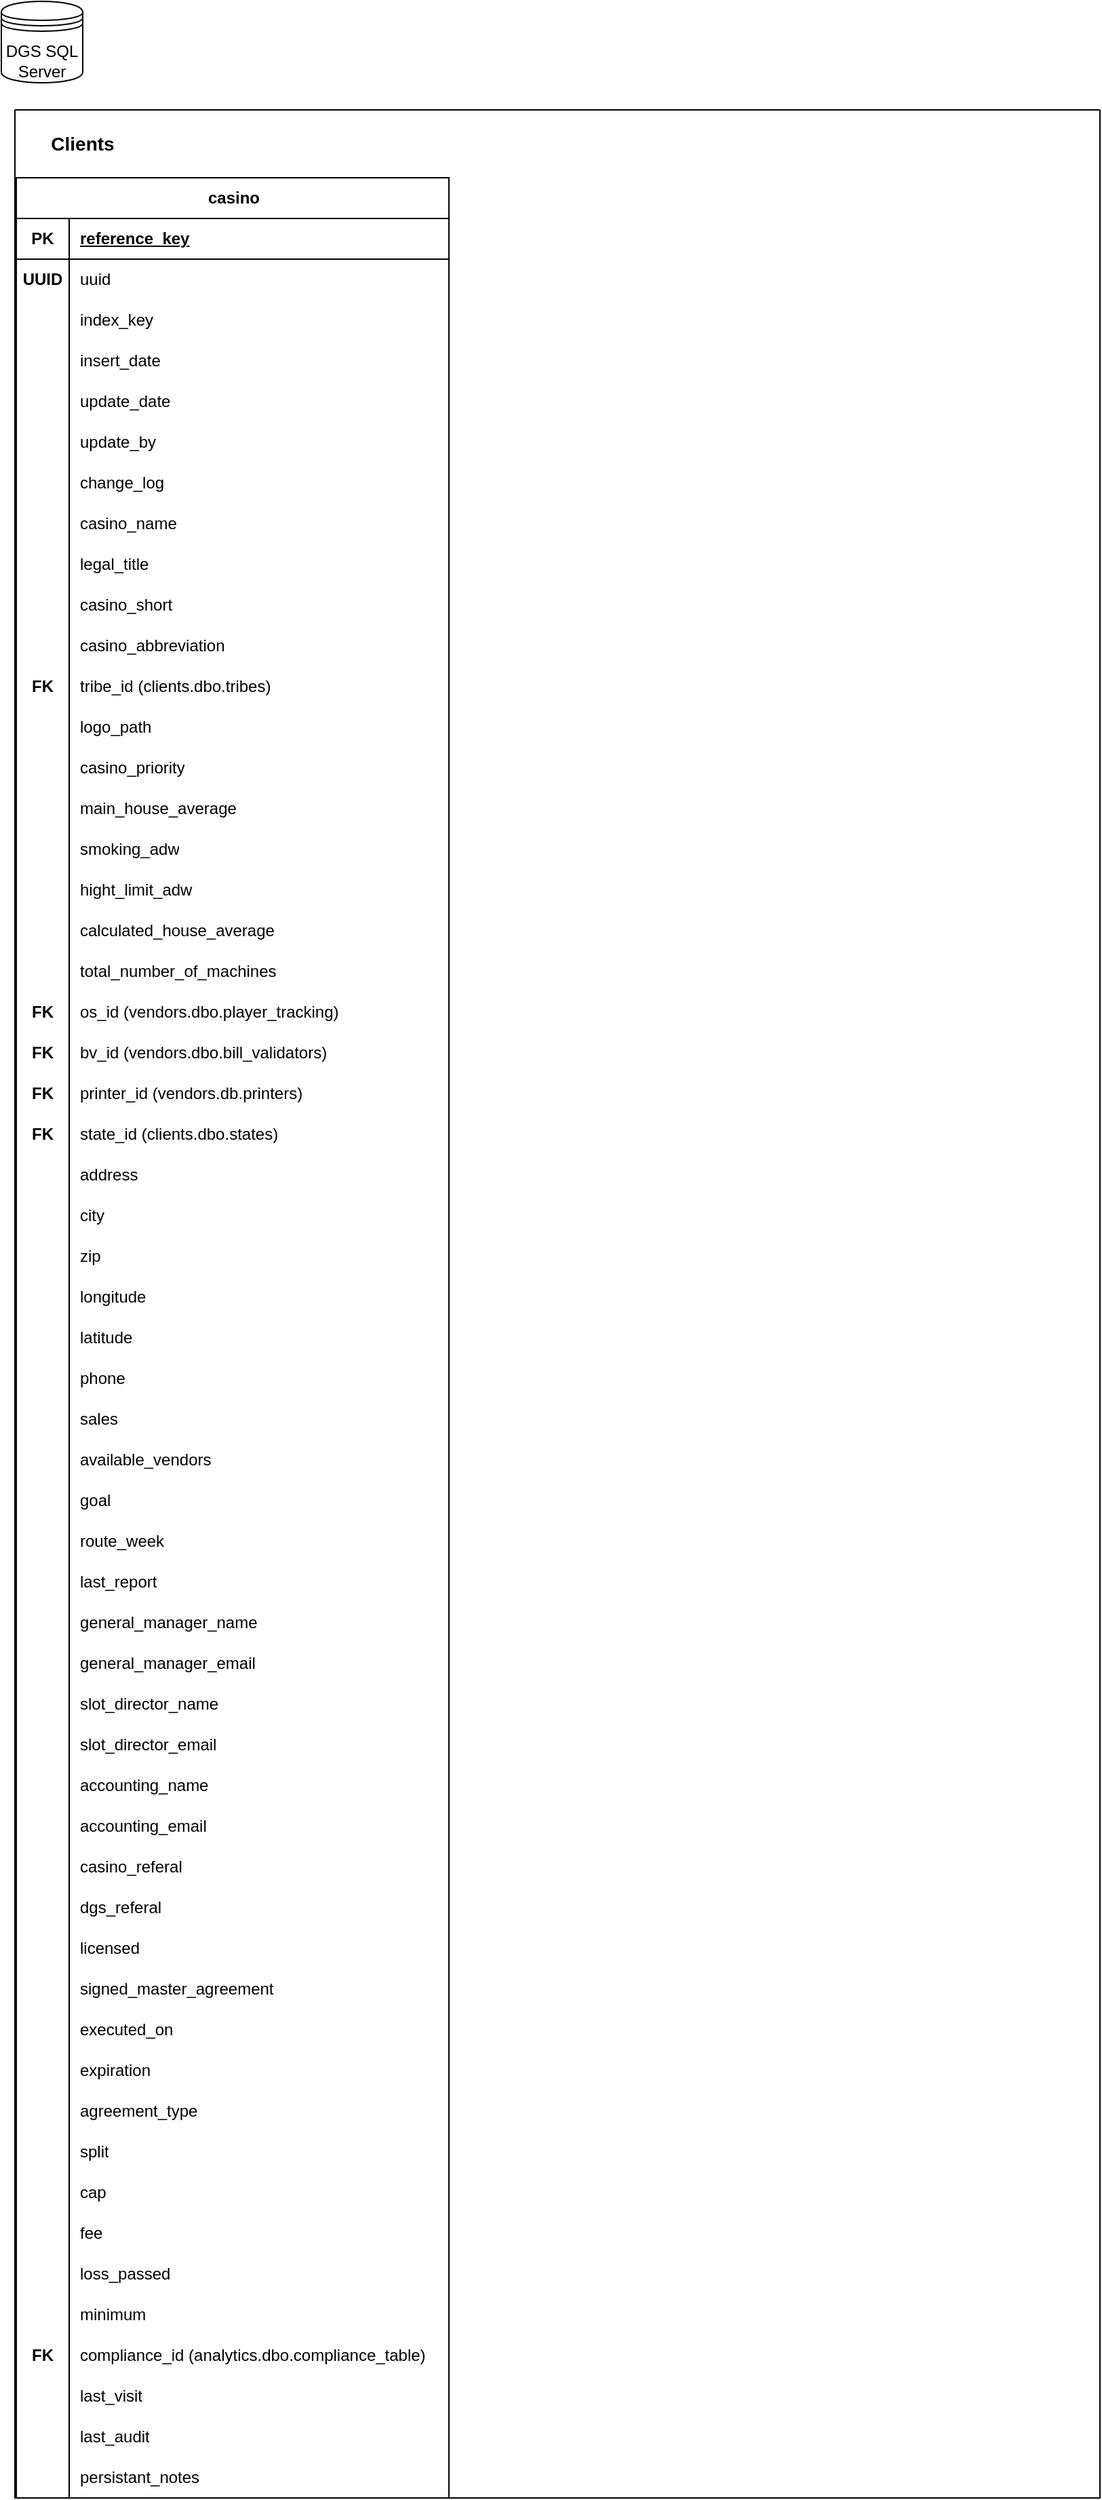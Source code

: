 <mxfile version="27.1.4">
  <diagram name="Page-1" id="KZ9sEDxIs4A-jnYoxkBS">
    <mxGraphModel dx="4074" dy="2123" grid="1" gridSize="10" guides="1" tooltips="1" connect="1" arrows="1" fold="1" page="1" pageScale="1" pageWidth="1100" pageHeight="850" math="0" shadow="0">
      <root>
        <mxCell id="0" />
        <mxCell id="1" parent="0" />
        <mxCell id="j-2Byz5WDKoO2NjZ9H1p-15" value="" style="swimlane;startSize=0;" vertex="1" parent="1">
          <mxGeometry x="20" y="80" width="800" height="1760" as="geometry" />
        </mxCell>
        <mxCell id="j-2Byz5WDKoO2NjZ9H1p-2" value="casino" style="shape=table;startSize=30;container=1;collapsible=1;childLayout=tableLayout;fixedRows=1;rowLines=0;fontStyle=1;align=center;resizeLast=1;html=1;" vertex="1" parent="j-2Byz5WDKoO2NjZ9H1p-15">
          <mxGeometry x="1" y="50" width="319" height="1710" as="geometry" />
        </mxCell>
        <mxCell id="j-2Byz5WDKoO2NjZ9H1p-3" value="" style="shape=tableRow;horizontal=0;startSize=0;swimlaneHead=0;swimlaneBody=0;fillColor=none;collapsible=0;dropTarget=0;points=[[0,0.5],[1,0.5]];portConstraint=eastwest;top=0;left=0;right=0;bottom=1;" vertex="1" parent="j-2Byz5WDKoO2NjZ9H1p-2">
          <mxGeometry y="30" width="319" height="30" as="geometry" />
        </mxCell>
        <mxCell id="j-2Byz5WDKoO2NjZ9H1p-4" value="PK" style="shape=partialRectangle;connectable=0;fillColor=none;top=0;left=0;bottom=0;right=0;fontStyle=1;overflow=hidden;whiteSpace=wrap;html=1;" vertex="1" parent="j-2Byz5WDKoO2NjZ9H1p-3">
          <mxGeometry width="39" height="30" as="geometry">
            <mxRectangle width="39" height="30" as="alternateBounds" />
          </mxGeometry>
        </mxCell>
        <mxCell id="j-2Byz5WDKoO2NjZ9H1p-5" value="reference_key" style="shape=partialRectangle;connectable=0;fillColor=none;top=0;left=0;bottom=0;right=0;align=left;spacingLeft=6;fontStyle=5;overflow=hidden;whiteSpace=wrap;html=1;" vertex="1" parent="j-2Byz5WDKoO2NjZ9H1p-3">
          <mxGeometry x="39" width="280" height="30" as="geometry">
            <mxRectangle width="280" height="30" as="alternateBounds" />
          </mxGeometry>
        </mxCell>
        <mxCell id="j-2Byz5WDKoO2NjZ9H1p-6" value="" style="shape=tableRow;horizontal=0;startSize=0;swimlaneHead=0;swimlaneBody=0;fillColor=none;collapsible=0;dropTarget=0;points=[[0,0.5],[1,0.5]];portConstraint=eastwest;top=0;left=0;right=0;bottom=0;" vertex="1" parent="j-2Byz5WDKoO2NjZ9H1p-2">
          <mxGeometry y="60" width="319" height="30" as="geometry" />
        </mxCell>
        <mxCell id="j-2Byz5WDKoO2NjZ9H1p-7" value="UUID" style="shape=partialRectangle;connectable=0;fillColor=none;top=0;left=0;bottom=0;right=0;editable=1;overflow=hidden;whiteSpace=wrap;html=1;fontStyle=1;fontSize=12;" vertex="1" parent="j-2Byz5WDKoO2NjZ9H1p-6">
          <mxGeometry width="39" height="30" as="geometry">
            <mxRectangle width="39" height="30" as="alternateBounds" />
          </mxGeometry>
        </mxCell>
        <mxCell id="j-2Byz5WDKoO2NjZ9H1p-8" value="uuid" style="shape=partialRectangle;connectable=0;fillColor=none;top=0;left=0;bottom=0;right=0;align=left;spacingLeft=6;overflow=hidden;whiteSpace=wrap;html=1;" vertex="1" parent="j-2Byz5WDKoO2NjZ9H1p-6">
          <mxGeometry x="39" width="280" height="30" as="geometry">
            <mxRectangle width="280" height="30" as="alternateBounds" />
          </mxGeometry>
        </mxCell>
        <mxCell id="j-2Byz5WDKoO2NjZ9H1p-9" value="" style="shape=tableRow;horizontal=0;startSize=0;swimlaneHead=0;swimlaneBody=0;fillColor=none;collapsible=0;dropTarget=0;points=[[0,0.5],[1,0.5]];portConstraint=eastwest;top=0;left=0;right=0;bottom=0;" vertex="1" parent="j-2Byz5WDKoO2NjZ9H1p-2">
          <mxGeometry y="90" width="319" height="30" as="geometry" />
        </mxCell>
        <mxCell id="j-2Byz5WDKoO2NjZ9H1p-10" value="" style="shape=partialRectangle;connectable=0;fillColor=none;top=0;left=0;bottom=0;right=0;editable=1;overflow=hidden;whiteSpace=wrap;html=1;" vertex="1" parent="j-2Byz5WDKoO2NjZ9H1p-9">
          <mxGeometry width="39" height="30" as="geometry">
            <mxRectangle width="39" height="30" as="alternateBounds" />
          </mxGeometry>
        </mxCell>
        <mxCell id="j-2Byz5WDKoO2NjZ9H1p-11" value="index_key" style="shape=partialRectangle;connectable=0;fillColor=none;top=0;left=0;bottom=0;right=0;align=left;spacingLeft=6;overflow=hidden;whiteSpace=wrap;html=1;" vertex="1" parent="j-2Byz5WDKoO2NjZ9H1p-9">
          <mxGeometry x="39" width="280" height="30" as="geometry">
            <mxRectangle width="280" height="30" as="alternateBounds" />
          </mxGeometry>
        </mxCell>
        <mxCell id="j-2Byz5WDKoO2NjZ9H1p-12" value="" style="shape=tableRow;horizontal=0;startSize=0;swimlaneHead=0;swimlaneBody=0;fillColor=none;collapsible=0;dropTarget=0;points=[[0,0.5],[1,0.5]];portConstraint=eastwest;top=0;left=0;right=0;bottom=0;" vertex="1" parent="j-2Byz5WDKoO2NjZ9H1p-2">
          <mxGeometry y="120" width="319" height="30" as="geometry" />
        </mxCell>
        <mxCell id="j-2Byz5WDKoO2NjZ9H1p-13" value="" style="shape=partialRectangle;connectable=0;fillColor=none;top=0;left=0;bottom=0;right=0;editable=1;overflow=hidden;whiteSpace=wrap;html=1;" vertex="1" parent="j-2Byz5WDKoO2NjZ9H1p-12">
          <mxGeometry width="39" height="30" as="geometry">
            <mxRectangle width="39" height="30" as="alternateBounds" />
          </mxGeometry>
        </mxCell>
        <mxCell id="j-2Byz5WDKoO2NjZ9H1p-14" value="insert_date" style="shape=partialRectangle;connectable=0;fillColor=none;top=0;left=0;bottom=0;right=0;align=left;spacingLeft=6;overflow=hidden;whiteSpace=wrap;html=1;" vertex="1" parent="j-2Byz5WDKoO2NjZ9H1p-12">
          <mxGeometry x="39" width="280" height="30" as="geometry">
            <mxRectangle width="280" height="30" as="alternateBounds" />
          </mxGeometry>
        </mxCell>
        <mxCell id="j-2Byz5WDKoO2NjZ9H1p-18" value="" style="shape=tableRow;horizontal=0;startSize=0;swimlaneHead=0;swimlaneBody=0;fillColor=none;collapsible=0;dropTarget=0;points=[[0,0.5],[1,0.5]];portConstraint=eastwest;top=0;left=0;right=0;bottom=0;" vertex="1" parent="j-2Byz5WDKoO2NjZ9H1p-2">
          <mxGeometry y="150" width="319" height="30" as="geometry" />
        </mxCell>
        <mxCell id="j-2Byz5WDKoO2NjZ9H1p-19" value="" style="shape=partialRectangle;connectable=0;fillColor=none;top=0;left=0;bottom=0;right=0;editable=1;overflow=hidden;whiteSpace=wrap;html=1;" vertex="1" parent="j-2Byz5WDKoO2NjZ9H1p-18">
          <mxGeometry width="39" height="30" as="geometry">
            <mxRectangle width="39" height="30" as="alternateBounds" />
          </mxGeometry>
        </mxCell>
        <mxCell id="j-2Byz5WDKoO2NjZ9H1p-20" value="update_date" style="shape=partialRectangle;connectable=0;fillColor=none;top=0;left=0;bottom=0;right=0;align=left;spacingLeft=6;overflow=hidden;whiteSpace=wrap;html=1;" vertex="1" parent="j-2Byz5WDKoO2NjZ9H1p-18">
          <mxGeometry x="39" width="280" height="30" as="geometry">
            <mxRectangle width="280" height="30" as="alternateBounds" />
          </mxGeometry>
        </mxCell>
        <mxCell id="j-2Byz5WDKoO2NjZ9H1p-21" value="" style="shape=tableRow;horizontal=0;startSize=0;swimlaneHead=0;swimlaneBody=0;fillColor=none;collapsible=0;dropTarget=0;points=[[0,0.5],[1,0.5]];portConstraint=eastwest;top=0;left=0;right=0;bottom=0;" vertex="1" parent="j-2Byz5WDKoO2NjZ9H1p-2">
          <mxGeometry y="180" width="319" height="30" as="geometry" />
        </mxCell>
        <mxCell id="j-2Byz5WDKoO2NjZ9H1p-22" value="" style="shape=partialRectangle;connectable=0;fillColor=none;top=0;left=0;bottom=0;right=0;editable=1;overflow=hidden;whiteSpace=wrap;html=1;" vertex="1" parent="j-2Byz5WDKoO2NjZ9H1p-21">
          <mxGeometry width="39" height="30" as="geometry">
            <mxRectangle width="39" height="30" as="alternateBounds" />
          </mxGeometry>
        </mxCell>
        <mxCell id="j-2Byz5WDKoO2NjZ9H1p-23" value="update_by" style="shape=partialRectangle;connectable=0;fillColor=none;top=0;left=0;bottom=0;right=0;align=left;spacingLeft=6;overflow=hidden;whiteSpace=wrap;html=1;" vertex="1" parent="j-2Byz5WDKoO2NjZ9H1p-21">
          <mxGeometry x="39" width="280" height="30" as="geometry">
            <mxRectangle width="280" height="30" as="alternateBounds" />
          </mxGeometry>
        </mxCell>
        <mxCell id="j-2Byz5WDKoO2NjZ9H1p-24" value="" style="shape=tableRow;horizontal=0;startSize=0;swimlaneHead=0;swimlaneBody=0;fillColor=none;collapsible=0;dropTarget=0;points=[[0,0.5],[1,0.5]];portConstraint=eastwest;top=0;left=0;right=0;bottom=0;" vertex="1" parent="j-2Byz5WDKoO2NjZ9H1p-2">
          <mxGeometry y="210" width="319" height="30" as="geometry" />
        </mxCell>
        <mxCell id="j-2Byz5WDKoO2NjZ9H1p-25" value="" style="shape=partialRectangle;connectable=0;fillColor=none;top=0;left=0;bottom=0;right=0;editable=1;overflow=hidden;whiteSpace=wrap;html=1;" vertex="1" parent="j-2Byz5WDKoO2NjZ9H1p-24">
          <mxGeometry width="39" height="30" as="geometry">
            <mxRectangle width="39" height="30" as="alternateBounds" />
          </mxGeometry>
        </mxCell>
        <mxCell id="j-2Byz5WDKoO2NjZ9H1p-26" value="change_log" style="shape=partialRectangle;connectable=0;fillColor=none;top=0;left=0;bottom=0;right=0;align=left;spacingLeft=6;overflow=hidden;whiteSpace=wrap;html=1;" vertex="1" parent="j-2Byz5WDKoO2NjZ9H1p-24">
          <mxGeometry x="39" width="280" height="30" as="geometry">
            <mxRectangle width="280" height="30" as="alternateBounds" />
          </mxGeometry>
        </mxCell>
        <mxCell id="j-2Byz5WDKoO2NjZ9H1p-27" value="" style="shape=tableRow;horizontal=0;startSize=0;swimlaneHead=0;swimlaneBody=0;fillColor=none;collapsible=0;dropTarget=0;points=[[0,0.5],[1,0.5]];portConstraint=eastwest;top=0;left=0;right=0;bottom=0;" vertex="1" parent="j-2Byz5WDKoO2NjZ9H1p-2">
          <mxGeometry y="240" width="319" height="30" as="geometry" />
        </mxCell>
        <mxCell id="j-2Byz5WDKoO2NjZ9H1p-28" value="" style="shape=partialRectangle;connectable=0;fillColor=none;top=0;left=0;bottom=0;right=0;editable=1;overflow=hidden;whiteSpace=wrap;html=1;" vertex="1" parent="j-2Byz5WDKoO2NjZ9H1p-27">
          <mxGeometry width="39" height="30" as="geometry">
            <mxRectangle width="39" height="30" as="alternateBounds" />
          </mxGeometry>
        </mxCell>
        <mxCell id="j-2Byz5WDKoO2NjZ9H1p-29" value="casino_name" style="shape=partialRectangle;connectable=0;fillColor=none;top=0;left=0;bottom=0;right=0;align=left;spacingLeft=6;overflow=hidden;whiteSpace=wrap;html=1;" vertex="1" parent="j-2Byz5WDKoO2NjZ9H1p-27">
          <mxGeometry x="39" width="280" height="30" as="geometry">
            <mxRectangle width="280" height="30" as="alternateBounds" />
          </mxGeometry>
        </mxCell>
        <mxCell id="j-2Byz5WDKoO2NjZ9H1p-30" value="" style="shape=tableRow;horizontal=0;startSize=0;swimlaneHead=0;swimlaneBody=0;fillColor=none;collapsible=0;dropTarget=0;points=[[0,0.5],[1,0.5]];portConstraint=eastwest;top=0;left=0;right=0;bottom=0;" vertex="1" parent="j-2Byz5WDKoO2NjZ9H1p-2">
          <mxGeometry y="270" width="319" height="30" as="geometry" />
        </mxCell>
        <mxCell id="j-2Byz5WDKoO2NjZ9H1p-31" value="" style="shape=partialRectangle;connectable=0;fillColor=none;top=0;left=0;bottom=0;right=0;editable=1;overflow=hidden;whiteSpace=wrap;html=1;" vertex="1" parent="j-2Byz5WDKoO2NjZ9H1p-30">
          <mxGeometry width="39" height="30" as="geometry">
            <mxRectangle width="39" height="30" as="alternateBounds" />
          </mxGeometry>
        </mxCell>
        <mxCell id="j-2Byz5WDKoO2NjZ9H1p-32" value="legal_title" style="shape=partialRectangle;connectable=0;fillColor=none;top=0;left=0;bottom=0;right=0;align=left;spacingLeft=6;overflow=hidden;whiteSpace=wrap;html=1;" vertex="1" parent="j-2Byz5WDKoO2NjZ9H1p-30">
          <mxGeometry x="39" width="280" height="30" as="geometry">
            <mxRectangle width="280" height="30" as="alternateBounds" />
          </mxGeometry>
        </mxCell>
        <mxCell id="j-2Byz5WDKoO2NjZ9H1p-33" value="" style="shape=tableRow;horizontal=0;startSize=0;swimlaneHead=0;swimlaneBody=0;fillColor=none;collapsible=0;dropTarget=0;points=[[0,0.5],[1,0.5]];portConstraint=eastwest;top=0;left=0;right=0;bottom=0;" vertex="1" parent="j-2Byz5WDKoO2NjZ9H1p-2">
          <mxGeometry y="300" width="319" height="30" as="geometry" />
        </mxCell>
        <mxCell id="j-2Byz5WDKoO2NjZ9H1p-34" value="" style="shape=partialRectangle;connectable=0;fillColor=none;top=0;left=0;bottom=0;right=0;editable=1;overflow=hidden;whiteSpace=wrap;html=1;" vertex="1" parent="j-2Byz5WDKoO2NjZ9H1p-33">
          <mxGeometry width="39" height="30" as="geometry">
            <mxRectangle width="39" height="30" as="alternateBounds" />
          </mxGeometry>
        </mxCell>
        <mxCell id="j-2Byz5WDKoO2NjZ9H1p-35" value="casino_short" style="shape=partialRectangle;connectable=0;fillColor=none;top=0;left=0;bottom=0;right=0;align=left;spacingLeft=6;overflow=hidden;whiteSpace=wrap;html=1;" vertex="1" parent="j-2Byz5WDKoO2NjZ9H1p-33">
          <mxGeometry x="39" width="280" height="30" as="geometry">
            <mxRectangle width="280" height="30" as="alternateBounds" />
          </mxGeometry>
        </mxCell>
        <mxCell id="j-2Byz5WDKoO2NjZ9H1p-36" value="" style="shape=tableRow;horizontal=0;startSize=0;swimlaneHead=0;swimlaneBody=0;fillColor=none;collapsible=0;dropTarget=0;points=[[0,0.5],[1,0.5]];portConstraint=eastwest;top=0;left=0;right=0;bottom=0;" vertex="1" parent="j-2Byz5WDKoO2NjZ9H1p-2">
          <mxGeometry y="330" width="319" height="30" as="geometry" />
        </mxCell>
        <mxCell id="j-2Byz5WDKoO2NjZ9H1p-37" value="" style="shape=partialRectangle;connectable=0;fillColor=none;top=0;left=0;bottom=0;right=0;editable=1;overflow=hidden;whiteSpace=wrap;html=1;" vertex="1" parent="j-2Byz5WDKoO2NjZ9H1p-36">
          <mxGeometry width="39" height="30" as="geometry">
            <mxRectangle width="39" height="30" as="alternateBounds" />
          </mxGeometry>
        </mxCell>
        <mxCell id="j-2Byz5WDKoO2NjZ9H1p-38" value="casino_abbreviation" style="shape=partialRectangle;connectable=0;fillColor=none;top=0;left=0;bottom=0;right=0;align=left;spacingLeft=6;overflow=hidden;whiteSpace=wrap;html=1;" vertex="1" parent="j-2Byz5WDKoO2NjZ9H1p-36">
          <mxGeometry x="39" width="280" height="30" as="geometry">
            <mxRectangle width="280" height="30" as="alternateBounds" />
          </mxGeometry>
        </mxCell>
        <mxCell id="j-2Byz5WDKoO2NjZ9H1p-39" value="" style="shape=tableRow;horizontal=0;startSize=0;swimlaneHead=0;swimlaneBody=0;fillColor=none;collapsible=0;dropTarget=0;points=[[0,0.5],[1,0.5]];portConstraint=eastwest;top=0;left=0;right=0;bottom=0;" vertex="1" parent="j-2Byz5WDKoO2NjZ9H1p-2">
          <mxGeometry y="360" width="319" height="30" as="geometry" />
        </mxCell>
        <mxCell id="j-2Byz5WDKoO2NjZ9H1p-40" value="FK" style="shape=partialRectangle;connectable=0;fillColor=none;top=0;left=0;bottom=0;right=0;editable=1;overflow=hidden;whiteSpace=wrap;html=1;fontStyle=1" vertex="1" parent="j-2Byz5WDKoO2NjZ9H1p-39">
          <mxGeometry width="39" height="30" as="geometry">
            <mxRectangle width="39" height="30" as="alternateBounds" />
          </mxGeometry>
        </mxCell>
        <mxCell id="j-2Byz5WDKoO2NjZ9H1p-41" value="tribe_id (clients.dbo.tribes)" style="shape=partialRectangle;connectable=0;fillColor=none;top=0;left=0;bottom=0;right=0;align=left;spacingLeft=6;overflow=hidden;whiteSpace=wrap;html=1;" vertex="1" parent="j-2Byz5WDKoO2NjZ9H1p-39">
          <mxGeometry x="39" width="280" height="30" as="geometry">
            <mxRectangle width="280" height="30" as="alternateBounds" />
          </mxGeometry>
        </mxCell>
        <mxCell id="j-2Byz5WDKoO2NjZ9H1p-42" value="" style="shape=tableRow;horizontal=0;startSize=0;swimlaneHead=0;swimlaneBody=0;fillColor=none;collapsible=0;dropTarget=0;points=[[0,0.5],[1,0.5]];portConstraint=eastwest;top=0;left=0;right=0;bottom=0;" vertex="1" parent="j-2Byz5WDKoO2NjZ9H1p-2">
          <mxGeometry y="390" width="319" height="30" as="geometry" />
        </mxCell>
        <mxCell id="j-2Byz5WDKoO2NjZ9H1p-43" value="" style="shape=partialRectangle;connectable=0;fillColor=none;top=0;left=0;bottom=0;right=0;editable=1;overflow=hidden;whiteSpace=wrap;html=1;" vertex="1" parent="j-2Byz5WDKoO2NjZ9H1p-42">
          <mxGeometry width="39" height="30" as="geometry">
            <mxRectangle width="39" height="30" as="alternateBounds" />
          </mxGeometry>
        </mxCell>
        <mxCell id="j-2Byz5WDKoO2NjZ9H1p-44" value="logo_path" style="shape=partialRectangle;connectable=0;fillColor=none;top=0;left=0;bottom=0;right=0;align=left;spacingLeft=6;overflow=hidden;whiteSpace=wrap;html=1;" vertex="1" parent="j-2Byz5WDKoO2NjZ9H1p-42">
          <mxGeometry x="39" width="280" height="30" as="geometry">
            <mxRectangle width="280" height="30" as="alternateBounds" />
          </mxGeometry>
        </mxCell>
        <mxCell id="j-2Byz5WDKoO2NjZ9H1p-45" value="" style="shape=tableRow;horizontal=0;startSize=0;swimlaneHead=0;swimlaneBody=0;fillColor=none;collapsible=0;dropTarget=0;points=[[0,0.5],[1,0.5]];portConstraint=eastwest;top=0;left=0;right=0;bottom=0;" vertex="1" parent="j-2Byz5WDKoO2NjZ9H1p-2">
          <mxGeometry y="420" width="319" height="30" as="geometry" />
        </mxCell>
        <mxCell id="j-2Byz5WDKoO2NjZ9H1p-46" value="" style="shape=partialRectangle;connectable=0;fillColor=none;top=0;left=0;bottom=0;right=0;editable=1;overflow=hidden;whiteSpace=wrap;html=1;" vertex="1" parent="j-2Byz5WDKoO2NjZ9H1p-45">
          <mxGeometry width="39" height="30" as="geometry">
            <mxRectangle width="39" height="30" as="alternateBounds" />
          </mxGeometry>
        </mxCell>
        <mxCell id="j-2Byz5WDKoO2NjZ9H1p-47" value="casino_priority" style="shape=partialRectangle;connectable=0;fillColor=none;top=0;left=0;bottom=0;right=0;align=left;spacingLeft=6;overflow=hidden;whiteSpace=wrap;html=1;" vertex="1" parent="j-2Byz5WDKoO2NjZ9H1p-45">
          <mxGeometry x="39" width="280" height="30" as="geometry">
            <mxRectangle width="280" height="30" as="alternateBounds" />
          </mxGeometry>
        </mxCell>
        <mxCell id="j-2Byz5WDKoO2NjZ9H1p-48" value="" style="shape=tableRow;horizontal=0;startSize=0;swimlaneHead=0;swimlaneBody=0;fillColor=none;collapsible=0;dropTarget=0;points=[[0,0.5],[1,0.5]];portConstraint=eastwest;top=0;left=0;right=0;bottom=0;" vertex="1" parent="j-2Byz5WDKoO2NjZ9H1p-2">
          <mxGeometry y="450" width="319" height="30" as="geometry" />
        </mxCell>
        <mxCell id="j-2Byz5WDKoO2NjZ9H1p-49" value="" style="shape=partialRectangle;connectable=0;fillColor=none;top=0;left=0;bottom=0;right=0;editable=1;overflow=hidden;whiteSpace=wrap;html=1;" vertex="1" parent="j-2Byz5WDKoO2NjZ9H1p-48">
          <mxGeometry width="39" height="30" as="geometry">
            <mxRectangle width="39" height="30" as="alternateBounds" />
          </mxGeometry>
        </mxCell>
        <mxCell id="j-2Byz5WDKoO2NjZ9H1p-50" value="main_house_average" style="shape=partialRectangle;connectable=0;fillColor=none;top=0;left=0;bottom=0;right=0;align=left;spacingLeft=6;overflow=hidden;whiteSpace=wrap;html=1;" vertex="1" parent="j-2Byz5WDKoO2NjZ9H1p-48">
          <mxGeometry x="39" width="280" height="30" as="geometry">
            <mxRectangle width="280" height="30" as="alternateBounds" />
          </mxGeometry>
        </mxCell>
        <mxCell id="j-2Byz5WDKoO2NjZ9H1p-51" value="" style="shape=tableRow;horizontal=0;startSize=0;swimlaneHead=0;swimlaneBody=0;fillColor=none;collapsible=0;dropTarget=0;points=[[0,0.5],[1,0.5]];portConstraint=eastwest;top=0;left=0;right=0;bottom=0;" vertex="1" parent="j-2Byz5WDKoO2NjZ9H1p-2">
          <mxGeometry y="480" width="319" height="30" as="geometry" />
        </mxCell>
        <mxCell id="j-2Byz5WDKoO2NjZ9H1p-52" value="" style="shape=partialRectangle;connectable=0;fillColor=none;top=0;left=0;bottom=0;right=0;editable=1;overflow=hidden;whiteSpace=wrap;html=1;" vertex="1" parent="j-2Byz5WDKoO2NjZ9H1p-51">
          <mxGeometry width="39" height="30" as="geometry">
            <mxRectangle width="39" height="30" as="alternateBounds" />
          </mxGeometry>
        </mxCell>
        <mxCell id="j-2Byz5WDKoO2NjZ9H1p-53" value="smoking_adw" style="shape=partialRectangle;connectable=0;fillColor=none;top=0;left=0;bottom=0;right=0;align=left;spacingLeft=6;overflow=hidden;whiteSpace=wrap;html=1;" vertex="1" parent="j-2Byz5WDKoO2NjZ9H1p-51">
          <mxGeometry x="39" width="280" height="30" as="geometry">
            <mxRectangle width="280" height="30" as="alternateBounds" />
          </mxGeometry>
        </mxCell>
        <mxCell id="j-2Byz5WDKoO2NjZ9H1p-54" value="" style="shape=tableRow;horizontal=0;startSize=0;swimlaneHead=0;swimlaneBody=0;fillColor=none;collapsible=0;dropTarget=0;points=[[0,0.5],[1,0.5]];portConstraint=eastwest;top=0;left=0;right=0;bottom=0;" vertex="1" parent="j-2Byz5WDKoO2NjZ9H1p-2">
          <mxGeometry y="510" width="319" height="30" as="geometry" />
        </mxCell>
        <mxCell id="j-2Byz5WDKoO2NjZ9H1p-55" value="" style="shape=partialRectangle;connectable=0;fillColor=none;top=0;left=0;bottom=0;right=0;editable=1;overflow=hidden;whiteSpace=wrap;html=1;" vertex="1" parent="j-2Byz5WDKoO2NjZ9H1p-54">
          <mxGeometry width="39" height="30" as="geometry">
            <mxRectangle width="39" height="30" as="alternateBounds" />
          </mxGeometry>
        </mxCell>
        <mxCell id="j-2Byz5WDKoO2NjZ9H1p-56" value="hight_limit_adw" style="shape=partialRectangle;connectable=0;fillColor=none;top=0;left=0;bottom=0;right=0;align=left;spacingLeft=6;overflow=hidden;whiteSpace=wrap;html=1;" vertex="1" parent="j-2Byz5WDKoO2NjZ9H1p-54">
          <mxGeometry x="39" width="280" height="30" as="geometry">
            <mxRectangle width="280" height="30" as="alternateBounds" />
          </mxGeometry>
        </mxCell>
        <mxCell id="j-2Byz5WDKoO2NjZ9H1p-57" value="" style="shape=tableRow;horizontal=0;startSize=0;swimlaneHead=0;swimlaneBody=0;fillColor=none;collapsible=0;dropTarget=0;points=[[0,0.5],[1,0.5]];portConstraint=eastwest;top=0;left=0;right=0;bottom=0;" vertex="1" parent="j-2Byz5WDKoO2NjZ9H1p-2">
          <mxGeometry y="540" width="319" height="30" as="geometry" />
        </mxCell>
        <mxCell id="j-2Byz5WDKoO2NjZ9H1p-58" value="" style="shape=partialRectangle;connectable=0;fillColor=none;top=0;left=0;bottom=0;right=0;editable=1;overflow=hidden;whiteSpace=wrap;html=1;" vertex="1" parent="j-2Byz5WDKoO2NjZ9H1p-57">
          <mxGeometry width="39" height="30" as="geometry">
            <mxRectangle width="39" height="30" as="alternateBounds" />
          </mxGeometry>
        </mxCell>
        <mxCell id="j-2Byz5WDKoO2NjZ9H1p-59" value="calculated_house_average" style="shape=partialRectangle;connectable=0;fillColor=none;top=0;left=0;bottom=0;right=0;align=left;spacingLeft=6;overflow=hidden;whiteSpace=wrap;html=1;" vertex="1" parent="j-2Byz5WDKoO2NjZ9H1p-57">
          <mxGeometry x="39" width="280" height="30" as="geometry">
            <mxRectangle width="280" height="30" as="alternateBounds" />
          </mxGeometry>
        </mxCell>
        <mxCell id="j-2Byz5WDKoO2NjZ9H1p-60" value="" style="shape=tableRow;horizontal=0;startSize=0;swimlaneHead=0;swimlaneBody=0;fillColor=none;collapsible=0;dropTarget=0;points=[[0,0.5],[1,0.5]];portConstraint=eastwest;top=0;left=0;right=0;bottom=0;" vertex="1" parent="j-2Byz5WDKoO2NjZ9H1p-2">
          <mxGeometry y="570" width="319" height="30" as="geometry" />
        </mxCell>
        <mxCell id="j-2Byz5WDKoO2NjZ9H1p-61" value="" style="shape=partialRectangle;connectable=0;fillColor=none;top=0;left=0;bottom=0;right=0;editable=1;overflow=hidden;whiteSpace=wrap;html=1;" vertex="1" parent="j-2Byz5WDKoO2NjZ9H1p-60">
          <mxGeometry width="39" height="30" as="geometry">
            <mxRectangle width="39" height="30" as="alternateBounds" />
          </mxGeometry>
        </mxCell>
        <mxCell id="j-2Byz5WDKoO2NjZ9H1p-62" value="total_number_of_machines" style="shape=partialRectangle;connectable=0;fillColor=none;top=0;left=0;bottom=0;right=0;align=left;spacingLeft=6;overflow=hidden;whiteSpace=wrap;html=1;" vertex="1" parent="j-2Byz5WDKoO2NjZ9H1p-60">
          <mxGeometry x="39" width="280" height="30" as="geometry">
            <mxRectangle width="280" height="30" as="alternateBounds" />
          </mxGeometry>
        </mxCell>
        <mxCell id="j-2Byz5WDKoO2NjZ9H1p-63" value="" style="shape=tableRow;horizontal=0;startSize=0;swimlaneHead=0;swimlaneBody=0;fillColor=none;collapsible=0;dropTarget=0;points=[[0,0.5],[1,0.5]];portConstraint=eastwest;top=0;left=0;right=0;bottom=0;" vertex="1" parent="j-2Byz5WDKoO2NjZ9H1p-2">
          <mxGeometry y="600" width="319" height="30" as="geometry" />
        </mxCell>
        <mxCell id="j-2Byz5WDKoO2NjZ9H1p-64" value="&lt;b&gt;FK&lt;/b&gt;" style="shape=partialRectangle;connectable=0;fillColor=none;top=0;left=0;bottom=0;right=0;editable=1;overflow=hidden;whiteSpace=wrap;html=1;" vertex="1" parent="j-2Byz5WDKoO2NjZ9H1p-63">
          <mxGeometry width="39" height="30" as="geometry">
            <mxRectangle width="39" height="30" as="alternateBounds" />
          </mxGeometry>
        </mxCell>
        <mxCell id="j-2Byz5WDKoO2NjZ9H1p-65" value="os_id (vendors.dbo.player_tracking)" style="shape=partialRectangle;connectable=0;fillColor=none;top=0;left=0;bottom=0;right=0;align=left;spacingLeft=6;overflow=hidden;whiteSpace=wrap;html=1;" vertex="1" parent="j-2Byz5WDKoO2NjZ9H1p-63">
          <mxGeometry x="39" width="280" height="30" as="geometry">
            <mxRectangle width="280" height="30" as="alternateBounds" />
          </mxGeometry>
        </mxCell>
        <mxCell id="j-2Byz5WDKoO2NjZ9H1p-66" value="" style="shape=tableRow;horizontal=0;startSize=0;swimlaneHead=0;swimlaneBody=0;fillColor=none;collapsible=0;dropTarget=0;points=[[0,0.5],[1,0.5]];portConstraint=eastwest;top=0;left=0;right=0;bottom=0;" vertex="1" parent="j-2Byz5WDKoO2NjZ9H1p-2">
          <mxGeometry y="630" width="319" height="30" as="geometry" />
        </mxCell>
        <mxCell id="j-2Byz5WDKoO2NjZ9H1p-67" value="FK" style="shape=partialRectangle;connectable=0;fillColor=none;top=0;left=0;bottom=0;right=0;editable=1;overflow=hidden;whiteSpace=wrap;html=1;fontStyle=1" vertex="1" parent="j-2Byz5WDKoO2NjZ9H1p-66">
          <mxGeometry width="39" height="30" as="geometry">
            <mxRectangle width="39" height="30" as="alternateBounds" />
          </mxGeometry>
        </mxCell>
        <mxCell id="j-2Byz5WDKoO2NjZ9H1p-68" value="bv_id (vendors.dbo.bill_validators)" style="shape=partialRectangle;connectable=0;fillColor=none;top=0;left=0;bottom=0;right=0;align=left;spacingLeft=6;overflow=hidden;whiteSpace=wrap;html=1;" vertex="1" parent="j-2Byz5WDKoO2NjZ9H1p-66">
          <mxGeometry x="39" width="280" height="30" as="geometry">
            <mxRectangle width="280" height="30" as="alternateBounds" />
          </mxGeometry>
        </mxCell>
        <mxCell id="j-2Byz5WDKoO2NjZ9H1p-69" value="" style="shape=tableRow;horizontal=0;startSize=0;swimlaneHead=0;swimlaneBody=0;fillColor=none;collapsible=0;dropTarget=0;points=[[0,0.5],[1,0.5]];portConstraint=eastwest;top=0;left=0;right=0;bottom=0;" vertex="1" parent="j-2Byz5WDKoO2NjZ9H1p-2">
          <mxGeometry y="660" width="319" height="30" as="geometry" />
        </mxCell>
        <mxCell id="j-2Byz5WDKoO2NjZ9H1p-70" value="&lt;b&gt;FK&lt;/b&gt;" style="shape=partialRectangle;connectable=0;fillColor=none;top=0;left=0;bottom=0;right=0;editable=1;overflow=hidden;whiteSpace=wrap;html=1;" vertex="1" parent="j-2Byz5WDKoO2NjZ9H1p-69">
          <mxGeometry width="39" height="30" as="geometry">
            <mxRectangle width="39" height="30" as="alternateBounds" />
          </mxGeometry>
        </mxCell>
        <mxCell id="j-2Byz5WDKoO2NjZ9H1p-71" value="printer_id (vendors.db.printers)" style="shape=partialRectangle;connectable=0;fillColor=none;top=0;left=0;bottom=0;right=0;align=left;spacingLeft=6;overflow=hidden;whiteSpace=wrap;html=1;" vertex="1" parent="j-2Byz5WDKoO2NjZ9H1p-69">
          <mxGeometry x="39" width="280" height="30" as="geometry">
            <mxRectangle width="280" height="30" as="alternateBounds" />
          </mxGeometry>
        </mxCell>
        <mxCell id="j-2Byz5WDKoO2NjZ9H1p-72" value="" style="shape=tableRow;horizontal=0;startSize=0;swimlaneHead=0;swimlaneBody=0;fillColor=none;collapsible=0;dropTarget=0;points=[[0,0.5],[1,0.5]];portConstraint=eastwest;top=0;left=0;right=0;bottom=0;" vertex="1" parent="j-2Byz5WDKoO2NjZ9H1p-2">
          <mxGeometry y="690" width="319" height="30" as="geometry" />
        </mxCell>
        <mxCell id="j-2Byz5WDKoO2NjZ9H1p-73" value="FK" style="shape=partialRectangle;connectable=0;fillColor=none;top=0;left=0;bottom=0;right=0;editable=1;overflow=hidden;whiteSpace=wrap;html=1;fontStyle=1" vertex="1" parent="j-2Byz5WDKoO2NjZ9H1p-72">
          <mxGeometry width="39" height="30" as="geometry">
            <mxRectangle width="39" height="30" as="alternateBounds" />
          </mxGeometry>
        </mxCell>
        <mxCell id="j-2Byz5WDKoO2NjZ9H1p-74" value="state_id (clients.dbo.states)" style="shape=partialRectangle;connectable=0;fillColor=none;top=0;left=0;bottom=0;right=0;align=left;spacingLeft=6;overflow=hidden;whiteSpace=wrap;html=1;" vertex="1" parent="j-2Byz5WDKoO2NjZ9H1p-72">
          <mxGeometry x="39" width="280" height="30" as="geometry">
            <mxRectangle width="280" height="30" as="alternateBounds" />
          </mxGeometry>
        </mxCell>
        <mxCell id="j-2Byz5WDKoO2NjZ9H1p-75" value="" style="shape=tableRow;horizontal=0;startSize=0;swimlaneHead=0;swimlaneBody=0;fillColor=none;collapsible=0;dropTarget=0;points=[[0,0.5],[1,0.5]];portConstraint=eastwest;top=0;left=0;right=0;bottom=0;" vertex="1" parent="j-2Byz5WDKoO2NjZ9H1p-2">
          <mxGeometry y="720" width="319" height="30" as="geometry" />
        </mxCell>
        <mxCell id="j-2Byz5WDKoO2NjZ9H1p-76" value="" style="shape=partialRectangle;connectable=0;fillColor=none;top=0;left=0;bottom=0;right=0;editable=1;overflow=hidden;whiteSpace=wrap;html=1;" vertex="1" parent="j-2Byz5WDKoO2NjZ9H1p-75">
          <mxGeometry width="39" height="30" as="geometry">
            <mxRectangle width="39" height="30" as="alternateBounds" />
          </mxGeometry>
        </mxCell>
        <mxCell id="j-2Byz5WDKoO2NjZ9H1p-77" value="address" style="shape=partialRectangle;connectable=0;fillColor=none;top=0;left=0;bottom=0;right=0;align=left;spacingLeft=6;overflow=hidden;whiteSpace=wrap;html=1;" vertex="1" parent="j-2Byz5WDKoO2NjZ9H1p-75">
          <mxGeometry x="39" width="280" height="30" as="geometry">
            <mxRectangle width="280" height="30" as="alternateBounds" />
          </mxGeometry>
        </mxCell>
        <mxCell id="j-2Byz5WDKoO2NjZ9H1p-78" value="" style="shape=tableRow;horizontal=0;startSize=0;swimlaneHead=0;swimlaneBody=0;fillColor=none;collapsible=0;dropTarget=0;points=[[0,0.5],[1,0.5]];portConstraint=eastwest;top=0;left=0;right=0;bottom=0;" vertex="1" parent="j-2Byz5WDKoO2NjZ9H1p-2">
          <mxGeometry y="750" width="319" height="30" as="geometry" />
        </mxCell>
        <mxCell id="j-2Byz5WDKoO2NjZ9H1p-79" value="" style="shape=partialRectangle;connectable=0;fillColor=none;top=0;left=0;bottom=0;right=0;editable=1;overflow=hidden;whiteSpace=wrap;html=1;" vertex="1" parent="j-2Byz5WDKoO2NjZ9H1p-78">
          <mxGeometry width="39" height="30" as="geometry">
            <mxRectangle width="39" height="30" as="alternateBounds" />
          </mxGeometry>
        </mxCell>
        <mxCell id="j-2Byz5WDKoO2NjZ9H1p-80" value="city" style="shape=partialRectangle;connectable=0;fillColor=none;top=0;left=0;bottom=0;right=0;align=left;spacingLeft=6;overflow=hidden;whiteSpace=wrap;html=1;" vertex="1" parent="j-2Byz5WDKoO2NjZ9H1p-78">
          <mxGeometry x="39" width="280" height="30" as="geometry">
            <mxRectangle width="280" height="30" as="alternateBounds" />
          </mxGeometry>
        </mxCell>
        <mxCell id="j-2Byz5WDKoO2NjZ9H1p-81" value="" style="shape=tableRow;horizontal=0;startSize=0;swimlaneHead=0;swimlaneBody=0;fillColor=none;collapsible=0;dropTarget=0;points=[[0,0.5],[1,0.5]];portConstraint=eastwest;top=0;left=0;right=0;bottom=0;" vertex="1" parent="j-2Byz5WDKoO2NjZ9H1p-2">
          <mxGeometry y="780" width="319" height="30" as="geometry" />
        </mxCell>
        <mxCell id="j-2Byz5WDKoO2NjZ9H1p-82" value="" style="shape=partialRectangle;connectable=0;fillColor=none;top=0;left=0;bottom=0;right=0;editable=1;overflow=hidden;whiteSpace=wrap;html=1;" vertex="1" parent="j-2Byz5WDKoO2NjZ9H1p-81">
          <mxGeometry width="39" height="30" as="geometry">
            <mxRectangle width="39" height="30" as="alternateBounds" />
          </mxGeometry>
        </mxCell>
        <mxCell id="j-2Byz5WDKoO2NjZ9H1p-83" value="zip" style="shape=partialRectangle;connectable=0;fillColor=none;top=0;left=0;bottom=0;right=0;align=left;spacingLeft=6;overflow=hidden;whiteSpace=wrap;html=1;" vertex="1" parent="j-2Byz5WDKoO2NjZ9H1p-81">
          <mxGeometry x="39" width="280" height="30" as="geometry">
            <mxRectangle width="280" height="30" as="alternateBounds" />
          </mxGeometry>
        </mxCell>
        <mxCell id="j-2Byz5WDKoO2NjZ9H1p-84" value="" style="shape=tableRow;horizontal=0;startSize=0;swimlaneHead=0;swimlaneBody=0;fillColor=none;collapsible=0;dropTarget=0;points=[[0,0.5],[1,0.5]];portConstraint=eastwest;top=0;left=0;right=0;bottom=0;" vertex="1" parent="j-2Byz5WDKoO2NjZ9H1p-2">
          <mxGeometry y="810" width="319" height="30" as="geometry" />
        </mxCell>
        <mxCell id="j-2Byz5WDKoO2NjZ9H1p-85" value="" style="shape=partialRectangle;connectable=0;fillColor=none;top=0;left=0;bottom=0;right=0;editable=1;overflow=hidden;whiteSpace=wrap;html=1;" vertex="1" parent="j-2Byz5WDKoO2NjZ9H1p-84">
          <mxGeometry width="39" height="30" as="geometry">
            <mxRectangle width="39" height="30" as="alternateBounds" />
          </mxGeometry>
        </mxCell>
        <mxCell id="j-2Byz5WDKoO2NjZ9H1p-86" value="longitude" style="shape=partialRectangle;connectable=0;fillColor=none;top=0;left=0;bottom=0;right=0;align=left;spacingLeft=6;overflow=hidden;whiteSpace=wrap;html=1;" vertex="1" parent="j-2Byz5WDKoO2NjZ9H1p-84">
          <mxGeometry x="39" width="280" height="30" as="geometry">
            <mxRectangle width="280" height="30" as="alternateBounds" />
          </mxGeometry>
        </mxCell>
        <mxCell id="j-2Byz5WDKoO2NjZ9H1p-87" value="" style="shape=tableRow;horizontal=0;startSize=0;swimlaneHead=0;swimlaneBody=0;fillColor=none;collapsible=0;dropTarget=0;points=[[0,0.5],[1,0.5]];portConstraint=eastwest;top=0;left=0;right=0;bottom=0;" vertex="1" parent="j-2Byz5WDKoO2NjZ9H1p-2">
          <mxGeometry y="840" width="319" height="30" as="geometry" />
        </mxCell>
        <mxCell id="j-2Byz5WDKoO2NjZ9H1p-88" value="" style="shape=partialRectangle;connectable=0;fillColor=none;top=0;left=0;bottom=0;right=0;editable=1;overflow=hidden;whiteSpace=wrap;html=1;" vertex="1" parent="j-2Byz5WDKoO2NjZ9H1p-87">
          <mxGeometry width="39" height="30" as="geometry">
            <mxRectangle width="39" height="30" as="alternateBounds" />
          </mxGeometry>
        </mxCell>
        <mxCell id="j-2Byz5WDKoO2NjZ9H1p-89" value="latitude" style="shape=partialRectangle;connectable=0;fillColor=none;top=0;left=0;bottom=0;right=0;align=left;spacingLeft=6;overflow=hidden;whiteSpace=wrap;html=1;" vertex="1" parent="j-2Byz5WDKoO2NjZ9H1p-87">
          <mxGeometry x="39" width="280" height="30" as="geometry">
            <mxRectangle width="280" height="30" as="alternateBounds" />
          </mxGeometry>
        </mxCell>
        <mxCell id="j-2Byz5WDKoO2NjZ9H1p-90" value="" style="shape=tableRow;horizontal=0;startSize=0;swimlaneHead=0;swimlaneBody=0;fillColor=none;collapsible=0;dropTarget=0;points=[[0,0.5],[1,0.5]];portConstraint=eastwest;top=0;left=0;right=0;bottom=0;" vertex="1" parent="j-2Byz5WDKoO2NjZ9H1p-2">
          <mxGeometry y="870" width="319" height="30" as="geometry" />
        </mxCell>
        <mxCell id="j-2Byz5WDKoO2NjZ9H1p-91" value="" style="shape=partialRectangle;connectable=0;fillColor=none;top=0;left=0;bottom=0;right=0;editable=1;overflow=hidden;whiteSpace=wrap;html=1;" vertex="1" parent="j-2Byz5WDKoO2NjZ9H1p-90">
          <mxGeometry width="39" height="30" as="geometry">
            <mxRectangle width="39" height="30" as="alternateBounds" />
          </mxGeometry>
        </mxCell>
        <mxCell id="j-2Byz5WDKoO2NjZ9H1p-92" value="phone" style="shape=partialRectangle;connectable=0;fillColor=none;top=0;left=0;bottom=0;right=0;align=left;spacingLeft=6;overflow=hidden;whiteSpace=wrap;html=1;" vertex="1" parent="j-2Byz5WDKoO2NjZ9H1p-90">
          <mxGeometry x="39" width="280" height="30" as="geometry">
            <mxRectangle width="280" height="30" as="alternateBounds" />
          </mxGeometry>
        </mxCell>
        <mxCell id="j-2Byz5WDKoO2NjZ9H1p-93" value="" style="shape=tableRow;horizontal=0;startSize=0;swimlaneHead=0;swimlaneBody=0;fillColor=none;collapsible=0;dropTarget=0;points=[[0,0.5],[1,0.5]];portConstraint=eastwest;top=0;left=0;right=0;bottom=0;" vertex="1" parent="j-2Byz5WDKoO2NjZ9H1p-2">
          <mxGeometry y="900" width="319" height="30" as="geometry" />
        </mxCell>
        <mxCell id="j-2Byz5WDKoO2NjZ9H1p-94" value="" style="shape=partialRectangle;connectable=0;fillColor=none;top=0;left=0;bottom=0;right=0;editable=1;overflow=hidden;whiteSpace=wrap;html=1;" vertex="1" parent="j-2Byz5WDKoO2NjZ9H1p-93">
          <mxGeometry width="39" height="30" as="geometry">
            <mxRectangle width="39" height="30" as="alternateBounds" />
          </mxGeometry>
        </mxCell>
        <mxCell id="j-2Byz5WDKoO2NjZ9H1p-95" value="sales" style="shape=partialRectangle;connectable=0;fillColor=none;top=0;left=0;bottom=0;right=0;align=left;spacingLeft=6;overflow=hidden;whiteSpace=wrap;html=1;" vertex="1" parent="j-2Byz5WDKoO2NjZ9H1p-93">
          <mxGeometry x="39" width="280" height="30" as="geometry">
            <mxRectangle width="280" height="30" as="alternateBounds" />
          </mxGeometry>
        </mxCell>
        <mxCell id="j-2Byz5WDKoO2NjZ9H1p-96" value="" style="shape=tableRow;horizontal=0;startSize=0;swimlaneHead=0;swimlaneBody=0;fillColor=none;collapsible=0;dropTarget=0;points=[[0,0.5],[1,0.5]];portConstraint=eastwest;top=0;left=0;right=0;bottom=0;" vertex="1" parent="j-2Byz5WDKoO2NjZ9H1p-2">
          <mxGeometry y="930" width="319" height="30" as="geometry" />
        </mxCell>
        <mxCell id="j-2Byz5WDKoO2NjZ9H1p-97" value="" style="shape=partialRectangle;connectable=0;fillColor=none;top=0;left=0;bottom=0;right=0;editable=1;overflow=hidden;whiteSpace=wrap;html=1;" vertex="1" parent="j-2Byz5WDKoO2NjZ9H1p-96">
          <mxGeometry width="39" height="30" as="geometry">
            <mxRectangle width="39" height="30" as="alternateBounds" />
          </mxGeometry>
        </mxCell>
        <mxCell id="j-2Byz5WDKoO2NjZ9H1p-98" value="available_vendors" style="shape=partialRectangle;connectable=0;fillColor=none;top=0;left=0;bottom=0;right=0;align=left;spacingLeft=6;overflow=hidden;whiteSpace=wrap;html=1;" vertex="1" parent="j-2Byz5WDKoO2NjZ9H1p-96">
          <mxGeometry x="39" width="280" height="30" as="geometry">
            <mxRectangle width="280" height="30" as="alternateBounds" />
          </mxGeometry>
        </mxCell>
        <mxCell id="j-2Byz5WDKoO2NjZ9H1p-99" value="" style="shape=tableRow;horizontal=0;startSize=0;swimlaneHead=0;swimlaneBody=0;fillColor=none;collapsible=0;dropTarget=0;points=[[0,0.5],[1,0.5]];portConstraint=eastwest;top=0;left=0;right=0;bottom=0;" vertex="1" parent="j-2Byz5WDKoO2NjZ9H1p-2">
          <mxGeometry y="960" width="319" height="30" as="geometry" />
        </mxCell>
        <mxCell id="j-2Byz5WDKoO2NjZ9H1p-100" value="" style="shape=partialRectangle;connectable=0;fillColor=none;top=0;left=0;bottom=0;right=0;editable=1;overflow=hidden;whiteSpace=wrap;html=1;" vertex="1" parent="j-2Byz5WDKoO2NjZ9H1p-99">
          <mxGeometry width="39" height="30" as="geometry">
            <mxRectangle width="39" height="30" as="alternateBounds" />
          </mxGeometry>
        </mxCell>
        <mxCell id="j-2Byz5WDKoO2NjZ9H1p-101" value="goal" style="shape=partialRectangle;connectable=0;fillColor=none;top=0;left=0;bottom=0;right=0;align=left;spacingLeft=6;overflow=hidden;whiteSpace=wrap;html=1;" vertex="1" parent="j-2Byz5WDKoO2NjZ9H1p-99">
          <mxGeometry x="39" width="280" height="30" as="geometry">
            <mxRectangle width="280" height="30" as="alternateBounds" />
          </mxGeometry>
        </mxCell>
        <mxCell id="j-2Byz5WDKoO2NjZ9H1p-102" value="" style="shape=tableRow;horizontal=0;startSize=0;swimlaneHead=0;swimlaneBody=0;fillColor=none;collapsible=0;dropTarget=0;points=[[0,0.5],[1,0.5]];portConstraint=eastwest;top=0;left=0;right=0;bottom=0;" vertex="1" parent="j-2Byz5WDKoO2NjZ9H1p-2">
          <mxGeometry y="990" width="319" height="30" as="geometry" />
        </mxCell>
        <mxCell id="j-2Byz5WDKoO2NjZ9H1p-103" value="" style="shape=partialRectangle;connectable=0;fillColor=none;top=0;left=0;bottom=0;right=0;editable=1;overflow=hidden;whiteSpace=wrap;html=1;" vertex="1" parent="j-2Byz5WDKoO2NjZ9H1p-102">
          <mxGeometry width="39" height="30" as="geometry">
            <mxRectangle width="39" height="30" as="alternateBounds" />
          </mxGeometry>
        </mxCell>
        <mxCell id="j-2Byz5WDKoO2NjZ9H1p-104" value="route_week" style="shape=partialRectangle;connectable=0;fillColor=none;top=0;left=0;bottom=0;right=0;align=left;spacingLeft=6;overflow=hidden;whiteSpace=wrap;html=1;" vertex="1" parent="j-2Byz5WDKoO2NjZ9H1p-102">
          <mxGeometry x="39" width="280" height="30" as="geometry">
            <mxRectangle width="280" height="30" as="alternateBounds" />
          </mxGeometry>
        </mxCell>
        <mxCell id="j-2Byz5WDKoO2NjZ9H1p-105" value="" style="shape=tableRow;horizontal=0;startSize=0;swimlaneHead=0;swimlaneBody=0;fillColor=none;collapsible=0;dropTarget=0;points=[[0,0.5],[1,0.5]];portConstraint=eastwest;top=0;left=0;right=0;bottom=0;" vertex="1" parent="j-2Byz5WDKoO2NjZ9H1p-2">
          <mxGeometry y="1020" width="319" height="30" as="geometry" />
        </mxCell>
        <mxCell id="j-2Byz5WDKoO2NjZ9H1p-106" value="" style="shape=partialRectangle;connectable=0;fillColor=none;top=0;left=0;bottom=0;right=0;editable=1;overflow=hidden;whiteSpace=wrap;html=1;" vertex="1" parent="j-2Byz5WDKoO2NjZ9H1p-105">
          <mxGeometry width="39" height="30" as="geometry">
            <mxRectangle width="39" height="30" as="alternateBounds" />
          </mxGeometry>
        </mxCell>
        <mxCell id="j-2Byz5WDKoO2NjZ9H1p-107" value="last_report" style="shape=partialRectangle;connectable=0;fillColor=none;top=0;left=0;bottom=0;right=0;align=left;spacingLeft=6;overflow=hidden;whiteSpace=wrap;html=1;" vertex="1" parent="j-2Byz5WDKoO2NjZ9H1p-105">
          <mxGeometry x="39" width="280" height="30" as="geometry">
            <mxRectangle width="280" height="30" as="alternateBounds" />
          </mxGeometry>
        </mxCell>
        <mxCell id="j-2Byz5WDKoO2NjZ9H1p-108" value="" style="shape=tableRow;horizontal=0;startSize=0;swimlaneHead=0;swimlaneBody=0;fillColor=none;collapsible=0;dropTarget=0;points=[[0,0.5],[1,0.5]];portConstraint=eastwest;top=0;left=0;right=0;bottom=0;" vertex="1" parent="j-2Byz5WDKoO2NjZ9H1p-2">
          <mxGeometry y="1050" width="319" height="30" as="geometry" />
        </mxCell>
        <mxCell id="j-2Byz5WDKoO2NjZ9H1p-109" value="" style="shape=partialRectangle;connectable=0;fillColor=none;top=0;left=0;bottom=0;right=0;editable=1;overflow=hidden;whiteSpace=wrap;html=1;" vertex="1" parent="j-2Byz5WDKoO2NjZ9H1p-108">
          <mxGeometry width="39" height="30" as="geometry">
            <mxRectangle width="39" height="30" as="alternateBounds" />
          </mxGeometry>
        </mxCell>
        <mxCell id="j-2Byz5WDKoO2NjZ9H1p-110" value="general_manager_name" style="shape=partialRectangle;connectable=0;fillColor=none;top=0;left=0;bottom=0;right=0;align=left;spacingLeft=6;overflow=hidden;whiteSpace=wrap;html=1;" vertex="1" parent="j-2Byz5WDKoO2NjZ9H1p-108">
          <mxGeometry x="39" width="280" height="30" as="geometry">
            <mxRectangle width="280" height="30" as="alternateBounds" />
          </mxGeometry>
        </mxCell>
        <mxCell id="j-2Byz5WDKoO2NjZ9H1p-111" value="" style="shape=tableRow;horizontal=0;startSize=0;swimlaneHead=0;swimlaneBody=0;fillColor=none;collapsible=0;dropTarget=0;points=[[0,0.5],[1,0.5]];portConstraint=eastwest;top=0;left=0;right=0;bottom=0;" vertex="1" parent="j-2Byz5WDKoO2NjZ9H1p-2">
          <mxGeometry y="1080" width="319" height="30" as="geometry" />
        </mxCell>
        <mxCell id="j-2Byz5WDKoO2NjZ9H1p-112" value="" style="shape=partialRectangle;connectable=0;fillColor=none;top=0;left=0;bottom=0;right=0;editable=1;overflow=hidden;whiteSpace=wrap;html=1;" vertex="1" parent="j-2Byz5WDKoO2NjZ9H1p-111">
          <mxGeometry width="39" height="30" as="geometry">
            <mxRectangle width="39" height="30" as="alternateBounds" />
          </mxGeometry>
        </mxCell>
        <mxCell id="j-2Byz5WDKoO2NjZ9H1p-113" value="general_manager_email" style="shape=partialRectangle;connectable=0;fillColor=none;top=0;left=0;bottom=0;right=0;align=left;spacingLeft=6;overflow=hidden;whiteSpace=wrap;html=1;" vertex="1" parent="j-2Byz5WDKoO2NjZ9H1p-111">
          <mxGeometry x="39" width="280" height="30" as="geometry">
            <mxRectangle width="280" height="30" as="alternateBounds" />
          </mxGeometry>
        </mxCell>
        <mxCell id="j-2Byz5WDKoO2NjZ9H1p-114" value="" style="shape=tableRow;horizontal=0;startSize=0;swimlaneHead=0;swimlaneBody=0;fillColor=none;collapsible=0;dropTarget=0;points=[[0,0.5],[1,0.5]];portConstraint=eastwest;top=0;left=0;right=0;bottom=0;" vertex="1" parent="j-2Byz5WDKoO2NjZ9H1p-2">
          <mxGeometry y="1110" width="319" height="30" as="geometry" />
        </mxCell>
        <mxCell id="j-2Byz5WDKoO2NjZ9H1p-115" value="" style="shape=partialRectangle;connectable=0;fillColor=none;top=0;left=0;bottom=0;right=0;editable=1;overflow=hidden;whiteSpace=wrap;html=1;" vertex="1" parent="j-2Byz5WDKoO2NjZ9H1p-114">
          <mxGeometry width="39" height="30" as="geometry">
            <mxRectangle width="39" height="30" as="alternateBounds" />
          </mxGeometry>
        </mxCell>
        <mxCell id="j-2Byz5WDKoO2NjZ9H1p-116" value="slot_director_name" style="shape=partialRectangle;connectable=0;fillColor=none;top=0;left=0;bottom=0;right=0;align=left;spacingLeft=6;overflow=hidden;whiteSpace=wrap;html=1;" vertex="1" parent="j-2Byz5WDKoO2NjZ9H1p-114">
          <mxGeometry x="39" width="280" height="30" as="geometry">
            <mxRectangle width="280" height="30" as="alternateBounds" />
          </mxGeometry>
        </mxCell>
        <mxCell id="j-2Byz5WDKoO2NjZ9H1p-117" value="" style="shape=tableRow;horizontal=0;startSize=0;swimlaneHead=0;swimlaneBody=0;fillColor=none;collapsible=0;dropTarget=0;points=[[0,0.5],[1,0.5]];portConstraint=eastwest;top=0;left=0;right=0;bottom=0;" vertex="1" parent="j-2Byz5WDKoO2NjZ9H1p-2">
          <mxGeometry y="1140" width="319" height="30" as="geometry" />
        </mxCell>
        <mxCell id="j-2Byz5WDKoO2NjZ9H1p-118" value="" style="shape=partialRectangle;connectable=0;fillColor=none;top=0;left=0;bottom=0;right=0;editable=1;overflow=hidden;whiteSpace=wrap;html=1;" vertex="1" parent="j-2Byz5WDKoO2NjZ9H1p-117">
          <mxGeometry width="39" height="30" as="geometry">
            <mxRectangle width="39" height="30" as="alternateBounds" />
          </mxGeometry>
        </mxCell>
        <mxCell id="j-2Byz5WDKoO2NjZ9H1p-119" value="slot_director_email" style="shape=partialRectangle;connectable=0;fillColor=none;top=0;left=0;bottom=0;right=0;align=left;spacingLeft=6;overflow=hidden;whiteSpace=wrap;html=1;" vertex="1" parent="j-2Byz5WDKoO2NjZ9H1p-117">
          <mxGeometry x="39" width="280" height="30" as="geometry">
            <mxRectangle width="280" height="30" as="alternateBounds" />
          </mxGeometry>
        </mxCell>
        <mxCell id="j-2Byz5WDKoO2NjZ9H1p-120" value="" style="shape=tableRow;horizontal=0;startSize=0;swimlaneHead=0;swimlaneBody=0;fillColor=none;collapsible=0;dropTarget=0;points=[[0,0.5],[1,0.5]];portConstraint=eastwest;top=0;left=0;right=0;bottom=0;" vertex="1" parent="j-2Byz5WDKoO2NjZ9H1p-2">
          <mxGeometry y="1170" width="319" height="30" as="geometry" />
        </mxCell>
        <mxCell id="j-2Byz5WDKoO2NjZ9H1p-121" value="" style="shape=partialRectangle;connectable=0;fillColor=none;top=0;left=0;bottom=0;right=0;editable=1;overflow=hidden;whiteSpace=wrap;html=1;" vertex="1" parent="j-2Byz5WDKoO2NjZ9H1p-120">
          <mxGeometry width="39" height="30" as="geometry">
            <mxRectangle width="39" height="30" as="alternateBounds" />
          </mxGeometry>
        </mxCell>
        <mxCell id="j-2Byz5WDKoO2NjZ9H1p-122" value="accounting_name" style="shape=partialRectangle;connectable=0;fillColor=none;top=0;left=0;bottom=0;right=0;align=left;spacingLeft=6;overflow=hidden;whiteSpace=wrap;html=1;" vertex="1" parent="j-2Byz5WDKoO2NjZ9H1p-120">
          <mxGeometry x="39" width="280" height="30" as="geometry">
            <mxRectangle width="280" height="30" as="alternateBounds" />
          </mxGeometry>
        </mxCell>
        <mxCell id="j-2Byz5WDKoO2NjZ9H1p-123" value="" style="shape=tableRow;horizontal=0;startSize=0;swimlaneHead=0;swimlaneBody=0;fillColor=none;collapsible=0;dropTarget=0;points=[[0,0.5],[1,0.5]];portConstraint=eastwest;top=0;left=0;right=0;bottom=0;" vertex="1" parent="j-2Byz5WDKoO2NjZ9H1p-2">
          <mxGeometry y="1200" width="319" height="30" as="geometry" />
        </mxCell>
        <mxCell id="j-2Byz5WDKoO2NjZ9H1p-124" value="" style="shape=partialRectangle;connectable=0;fillColor=none;top=0;left=0;bottom=0;right=0;editable=1;overflow=hidden;whiteSpace=wrap;html=1;" vertex="1" parent="j-2Byz5WDKoO2NjZ9H1p-123">
          <mxGeometry width="39" height="30" as="geometry">
            <mxRectangle width="39" height="30" as="alternateBounds" />
          </mxGeometry>
        </mxCell>
        <mxCell id="j-2Byz5WDKoO2NjZ9H1p-125" value="accounting_email" style="shape=partialRectangle;connectable=0;fillColor=none;top=0;left=0;bottom=0;right=0;align=left;spacingLeft=6;overflow=hidden;whiteSpace=wrap;html=1;" vertex="1" parent="j-2Byz5WDKoO2NjZ9H1p-123">
          <mxGeometry x="39" width="280" height="30" as="geometry">
            <mxRectangle width="280" height="30" as="alternateBounds" />
          </mxGeometry>
        </mxCell>
        <mxCell id="j-2Byz5WDKoO2NjZ9H1p-126" value="" style="shape=tableRow;horizontal=0;startSize=0;swimlaneHead=0;swimlaneBody=0;fillColor=none;collapsible=0;dropTarget=0;points=[[0,0.5],[1,0.5]];portConstraint=eastwest;top=0;left=0;right=0;bottom=0;" vertex="1" parent="j-2Byz5WDKoO2NjZ9H1p-2">
          <mxGeometry y="1230" width="319" height="30" as="geometry" />
        </mxCell>
        <mxCell id="j-2Byz5WDKoO2NjZ9H1p-127" value="" style="shape=partialRectangle;connectable=0;fillColor=none;top=0;left=0;bottom=0;right=0;editable=1;overflow=hidden;whiteSpace=wrap;html=1;" vertex="1" parent="j-2Byz5WDKoO2NjZ9H1p-126">
          <mxGeometry width="39" height="30" as="geometry">
            <mxRectangle width="39" height="30" as="alternateBounds" />
          </mxGeometry>
        </mxCell>
        <mxCell id="j-2Byz5WDKoO2NjZ9H1p-128" value="casino_referal" style="shape=partialRectangle;connectable=0;fillColor=none;top=0;left=0;bottom=0;right=0;align=left;spacingLeft=6;overflow=hidden;whiteSpace=wrap;html=1;" vertex="1" parent="j-2Byz5WDKoO2NjZ9H1p-126">
          <mxGeometry x="39" width="280" height="30" as="geometry">
            <mxRectangle width="280" height="30" as="alternateBounds" />
          </mxGeometry>
        </mxCell>
        <mxCell id="j-2Byz5WDKoO2NjZ9H1p-129" value="" style="shape=tableRow;horizontal=0;startSize=0;swimlaneHead=0;swimlaneBody=0;fillColor=none;collapsible=0;dropTarget=0;points=[[0,0.5],[1,0.5]];portConstraint=eastwest;top=0;left=0;right=0;bottom=0;" vertex="1" parent="j-2Byz5WDKoO2NjZ9H1p-2">
          <mxGeometry y="1260" width="319" height="30" as="geometry" />
        </mxCell>
        <mxCell id="j-2Byz5WDKoO2NjZ9H1p-130" value="" style="shape=partialRectangle;connectable=0;fillColor=none;top=0;left=0;bottom=0;right=0;editable=1;overflow=hidden;whiteSpace=wrap;html=1;" vertex="1" parent="j-2Byz5WDKoO2NjZ9H1p-129">
          <mxGeometry width="39" height="30" as="geometry">
            <mxRectangle width="39" height="30" as="alternateBounds" />
          </mxGeometry>
        </mxCell>
        <mxCell id="j-2Byz5WDKoO2NjZ9H1p-131" value="dgs_referal" style="shape=partialRectangle;connectable=0;fillColor=none;top=0;left=0;bottom=0;right=0;align=left;spacingLeft=6;overflow=hidden;whiteSpace=wrap;html=1;" vertex="1" parent="j-2Byz5WDKoO2NjZ9H1p-129">
          <mxGeometry x="39" width="280" height="30" as="geometry">
            <mxRectangle width="280" height="30" as="alternateBounds" />
          </mxGeometry>
        </mxCell>
        <mxCell id="j-2Byz5WDKoO2NjZ9H1p-132" value="" style="shape=tableRow;horizontal=0;startSize=0;swimlaneHead=0;swimlaneBody=0;fillColor=none;collapsible=0;dropTarget=0;points=[[0,0.5],[1,0.5]];portConstraint=eastwest;top=0;left=0;right=0;bottom=0;" vertex="1" parent="j-2Byz5WDKoO2NjZ9H1p-2">
          <mxGeometry y="1290" width="319" height="30" as="geometry" />
        </mxCell>
        <mxCell id="j-2Byz5WDKoO2NjZ9H1p-133" value="" style="shape=partialRectangle;connectable=0;fillColor=none;top=0;left=0;bottom=0;right=0;editable=1;overflow=hidden;whiteSpace=wrap;html=1;" vertex="1" parent="j-2Byz5WDKoO2NjZ9H1p-132">
          <mxGeometry width="39" height="30" as="geometry">
            <mxRectangle width="39" height="30" as="alternateBounds" />
          </mxGeometry>
        </mxCell>
        <mxCell id="j-2Byz5WDKoO2NjZ9H1p-134" value="licensed" style="shape=partialRectangle;connectable=0;fillColor=none;top=0;left=0;bottom=0;right=0;align=left;spacingLeft=6;overflow=hidden;whiteSpace=wrap;html=1;" vertex="1" parent="j-2Byz5WDKoO2NjZ9H1p-132">
          <mxGeometry x="39" width="280" height="30" as="geometry">
            <mxRectangle width="280" height="30" as="alternateBounds" />
          </mxGeometry>
        </mxCell>
        <mxCell id="j-2Byz5WDKoO2NjZ9H1p-135" value="" style="shape=tableRow;horizontal=0;startSize=0;swimlaneHead=0;swimlaneBody=0;fillColor=none;collapsible=0;dropTarget=0;points=[[0,0.5],[1,0.5]];portConstraint=eastwest;top=0;left=0;right=0;bottom=0;" vertex="1" parent="j-2Byz5WDKoO2NjZ9H1p-2">
          <mxGeometry y="1320" width="319" height="30" as="geometry" />
        </mxCell>
        <mxCell id="j-2Byz5WDKoO2NjZ9H1p-136" value="" style="shape=partialRectangle;connectable=0;fillColor=none;top=0;left=0;bottom=0;right=0;editable=1;overflow=hidden;whiteSpace=wrap;html=1;" vertex="1" parent="j-2Byz5WDKoO2NjZ9H1p-135">
          <mxGeometry width="39" height="30" as="geometry">
            <mxRectangle width="39" height="30" as="alternateBounds" />
          </mxGeometry>
        </mxCell>
        <mxCell id="j-2Byz5WDKoO2NjZ9H1p-137" value="signed_master_agreement" style="shape=partialRectangle;connectable=0;fillColor=none;top=0;left=0;bottom=0;right=0;align=left;spacingLeft=6;overflow=hidden;whiteSpace=wrap;html=1;" vertex="1" parent="j-2Byz5WDKoO2NjZ9H1p-135">
          <mxGeometry x="39" width="280" height="30" as="geometry">
            <mxRectangle width="280" height="30" as="alternateBounds" />
          </mxGeometry>
        </mxCell>
        <mxCell id="j-2Byz5WDKoO2NjZ9H1p-138" value="" style="shape=tableRow;horizontal=0;startSize=0;swimlaneHead=0;swimlaneBody=0;fillColor=none;collapsible=0;dropTarget=0;points=[[0,0.5],[1,0.5]];portConstraint=eastwest;top=0;left=0;right=0;bottom=0;" vertex="1" parent="j-2Byz5WDKoO2NjZ9H1p-2">
          <mxGeometry y="1350" width="319" height="30" as="geometry" />
        </mxCell>
        <mxCell id="j-2Byz5WDKoO2NjZ9H1p-139" value="" style="shape=partialRectangle;connectable=0;fillColor=none;top=0;left=0;bottom=0;right=0;editable=1;overflow=hidden;whiteSpace=wrap;html=1;" vertex="1" parent="j-2Byz5WDKoO2NjZ9H1p-138">
          <mxGeometry width="39" height="30" as="geometry">
            <mxRectangle width="39" height="30" as="alternateBounds" />
          </mxGeometry>
        </mxCell>
        <mxCell id="j-2Byz5WDKoO2NjZ9H1p-140" value="executed_on" style="shape=partialRectangle;connectable=0;fillColor=none;top=0;left=0;bottom=0;right=0;align=left;spacingLeft=6;overflow=hidden;whiteSpace=wrap;html=1;" vertex="1" parent="j-2Byz5WDKoO2NjZ9H1p-138">
          <mxGeometry x="39" width="280" height="30" as="geometry">
            <mxRectangle width="280" height="30" as="alternateBounds" />
          </mxGeometry>
        </mxCell>
        <mxCell id="j-2Byz5WDKoO2NjZ9H1p-141" value="" style="shape=tableRow;horizontal=0;startSize=0;swimlaneHead=0;swimlaneBody=0;fillColor=none;collapsible=0;dropTarget=0;points=[[0,0.5],[1,0.5]];portConstraint=eastwest;top=0;left=0;right=0;bottom=0;" vertex="1" parent="j-2Byz5WDKoO2NjZ9H1p-2">
          <mxGeometry y="1380" width="319" height="30" as="geometry" />
        </mxCell>
        <mxCell id="j-2Byz5WDKoO2NjZ9H1p-142" value="" style="shape=partialRectangle;connectable=0;fillColor=none;top=0;left=0;bottom=0;right=0;editable=1;overflow=hidden;whiteSpace=wrap;html=1;" vertex="1" parent="j-2Byz5WDKoO2NjZ9H1p-141">
          <mxGeometry width="39" height="30" as="geometry">
            <mxRectangle width="39" height="30" as="alternateBounds" />
          </mxGeometry>
        </mxCell>
        <mxCell id="j-2Byz5WDKoO2NjZ9H1p-143" value="expiration" style="shape=partialRectangle;connectable=0;fillColor=none;top=0;left=0;bottom=0;right=0;align=left;spacingLeft=6;overflow=hidden;whiteSpace=wrap;html=1;" vertex="1" parent="j-2Byz5WDKoO2NjZ9H1p-141">
          <mxGeometry x="39" width="280" height="30" as="geometry">
            <mxRectangle width="280" height="30" as="alternateBounds" />
          </mxGeometry>
        </mxCell>
        <mxCell id="j-2Byz5WDKoO2NjZ9H1p-144" value="" style="shape=tableRow;horizontal=0;startSize=0;swimlaneHead=0;swimlaneBody=0;fillColor=none;collapsible=0;dropTarget=0;points=[[0,0.5],[1,0.5]];portConstraint=eastwest;top=0;left=0;right=0;bottom=0;" vertex="1" parent="j-2Byz5WDKoO2NjZ9H1p-2">
          <mxGeometry y="1410" width="319" height="30" as="geometry" />
        </mxCell>
        <mxCell id="j-2Byz5WDKoO2NjZ9H1p-145" value="" style="shape=partialRectangle;connectable=0;fillColor=none;top=0;left=0;bottom=0;right=0;editable=1;overflow=hidden;whiteSpace=wrap;html=1;" vertex="1" parent="j-2Byz5WDKoO2NjZ9H1p-144">
          <mxGeometry width="39" height="30" as="geometry">
            <mxRectangle width="39" height="30" as="alternateBounds" />
          </mxGeometry>
        </mxCell>
        <mxCell id="j-2Byz5WDKoO2NjZ9H1p-146" value="agreement_type" style="shape=partialRectangle;connectable=0;fillColor=none;top=0;left=0;bottom=0;right=0;align=left;spacingLeft=6;overflow=hidden;whiteSpace=wrap;html=1;" vertex="1" parent="j-2Byz5WDKoO2NjZ9H1p-144">
          <mxGeometry x="39" width="280" height="30" as="geometry">
            <mxRectangle width="280" height="30" as="alternateBounds" />
          </mxGeometry>
        </mxCell>
        <mxCell id="j-2Byz5WDKoO2NjZ9H1p-147" value="" style="shape=tableRow;horizontal=0;startSize=0;swimlaneHead=0;swimlaneBody=0;fillColor=none;collapsible=0;dropTarget=0;points=[[0,0.5],[1,0.5]];portConstraint=eastwest;top=0;left=0;right=0;bottom=0;" vertex="1" parent="j-2Byz5WDKoO2NjZ9H1p-2">
          <mxGeometry y="1440" width="319" height="30" as="geometry" />
        </mxCell>
        <mxCell id="j-2Byz5WDKoO2NjZ9H1p-148" value="" style="shape=partialRectangle;connectable=0;fillColor=none;top=0;left=0;bottom=0;right=0;editable=1;overflow=hidden;whiteSpace=wrap;html=1;" vertex="1" parent="j-2Byz5WDKoO2NjZ9H1p-147">
          <mxGeometry width="39" height="30" as="geometry">
            <mxRectangle width="39" height="30" as="alternateBounds" />
          </mxGeometry>
        </mxCell>
        <mxCell id="j-2Byz5WDKoO2NjZ9H1p-149" value="split" style="shape=partialRectangle;connectable=0;fillColor=none;top=0;left=0;bottom=0;right=0;align=left;spacingLeft=6;overflow=hidden;whiteSpace=wrap;html=1;" vertex="1" parent="j-2Byz5WDKoO2NjZ9H1p-147">
          <mxGeometry x="39" width="280" height="30" as="geometry">
            <mxRectangle width="280" height="30" as="alternateBounds" />
          </mxGeometry>
        </mxCell>
        <mxCell id="j-2Byz5WDKoO2NjZ9H1p-150" value="" style="shape=tableRow;horizontal=0;startSize=0;swimlaneHead=0;swimlaneBody=0;fillColor=none;collapsible=0;dropTarget=0;points=[[0,0.5],[1,0.5]];portConstraint=eastwest;top=0;left=0;right=0;bottom=0;" vertex="1" parent="j-2Byz5WDKoO2NjZ9H1p-2">
          <mxGeometry y="1470" width="319" height="30" as="geometry" />
        </mxCell>
        <mxCell id="j-2Byz5WDKoO2NjZ9H1p-151" value="" style="shape=partialRectangle;connectable=0;fillColor=none;top=0;left=0;bottom=0;right=0;editable=1;overflow=hidden;whiteSpace=wrap;html=1;" vertex="1" parent="j-2Byz5WDKoO2NjZ9H1p-150">
          <mxGeometry width="39" height="30" as="geometry">
            <mxRectangle width="39" height="30" as="alternateBounds" />
          </mxGeometry>
        </mxCell>
        <mxCell id="j-2Byz5WDKoO2NjZ9H1p-152" value="cap" style="shape=partialRectangle;connectable=0;fillColor=none;top=0;left=0;bottom=0;right=0;align=left;spacingLeft=6;overflow=hidden;whiteSpace=wrap;html=1;" vertex="1" parent="j-2Byz5WDKoO2NjZ9H1p-150">
          <mxGeometry x="39" width="280" height="30" as="geometry">
            <mxRectangle width="280" height="30" as="alternateBounds" />
          </mxGeometry>
        </mxCell>
        <mxCell id="j-2Byz5WDKoO2NjZ9H1p-153" value="" style="shape=tableRow;horizontal=0;startSize=0;swimlaneHead=0;swimlaneBody=0;fillColor=none;collapsible=0;dropTarget=0;points=[[0,0.5],[1,0.5]];portConstraint=eastwest;top=0;left=0;right=0;bottom=0;" vertex="1" parent="j-2Byz5WDKoO2NjZ9H1p-2">
          <mxGeometry y="1500" width="319" height="30" as="geometry" />
        </mxCell>
        <mxCell id="j-2Byz5WDKoO2NjZ9H1p-154" value="" style="shape=partialRectangle;connectable=0;fillColor=none;top=0;left=0;bottom=0;right=0;editable=1;overflow=hidden;whiteSpace=wrap;html=1;" vertex="1" parent="j-2Byz5WDKoO2NjZ9H1p-153">
          <mxGeometry width="39" height="30" as="geometry">
            <mxRectangle width="39" height="30" as="alternateBounds" />
          </mxGeometry>
        </mxCell>
        <mxCell id="j-2Byz5WDKoO2NjZ9H1p-155" value="fee" style="shape=partialRectangle;connectable=0;fillColor=none;top=0;left=0;bottom=0;right=0;align=left;spacingLeft=6;overflow=hidden;whiteSpace=wrap;html=1;" vertex="1" parent="j-2Byz5WDKoO2NjZ9H1p-153">
          <mxGeometry x="39" width="280" height="30" as="geometry">
            <mxRectangle width="280" height="30" as="alternateBounds" />
          </mxGeometry>
        </mxCell>
        <mxCell id="j-2Byz5WDKoO2NjZ9H1p-156" value="" style="shape=tableRow;horizontal=0;startSize=0;swimlaneHead=0;swimlaneBody=0;fillColor=none;collapsible=0;dropTarget=0;points=[[0,0.5],[1,0.5]];portConstraint=eastwest;top=0;left=0;right=0;bottom=0;" vertex="1" parent="j-2Byz5WDKoO2NjZ9H1p-2">
          <mxGeometry y="1530" width="319" height="30" as="geometry" />
        </mxCell>
        <mxCell id="j-2Byz5WDKoO2NjZ9H1p-157" value="" style="shape=partialRectangle;connectable=0;fillColor=none;top=0;left=0;bottom=0;right=0;editable=1;overflow=hidden;whiteSpace=wrap;html=1;" vertex="1" parent="j-2Byz5WDKoO2NjZ9H1p-156">
          <mxGeometry width="39" height="30" as="geometry">
            <mxRectangle width="39" height="30" as="alternateBounds" />
          </mxGeometry>
        </mxCell>
        <mxCell id="j-2Byz5WDKoO2NjZ9H1p-158" value="loss_passed" style="shape=partialRectangle;connectable=0;fillColor=none;top=0;left=0;bottom=0;right=0;align=left;spacingLeft=6;overflow=hidden;whiteSpace=wrap;html=1;" vertex="1" parent="j-2Byz5WDKoO2NjZ9H1p-156">
          <mxGeometry x="39" width="280" height="30" as="geometry">
            <mxRectangle width="280" height="30" as="alternateBounds" />
          </mxGeometry>
        </mxCell>
        <mxCell id="j-2Byz5WDKoO2NjZ9H1p-159" value="" style="shape=tableRow;horizontal=0;startSize=0;swimlaneHead=0;swimlaneBody=0;fillColor=none;collapsible=0;dropTarget=0;points=[[0,0.5],[1,0.5]];portConstraint=eastwest;top=0;left=0;right=0;bottom=0;" vertex="1" parent="j-2Byz5WDKoO2NjZ9H1p-2">
          <mxGeometry y="1560" width="319" height="30" as="geometry" />
        </mxCell>
        <mxCell id="j-2Byz5WDKoO2NjZ9H1p-160" value="" style="shape=partialRectangle;connectable=0;fillColor=none;top=0;left=0;bottom=0;right=0;editable=1;overflow=hidden;whiteSpace=wrap;html=1;" vertex="1" parent="j-2Byz5WDKoO2NjZ9H1p-159">
          <mxGeometry width="39" height="30" as="geometry">
            <mxRectangle width="39" height="30" as="alternateBounds" />
          </mxGeometry>
        </mxCell>
        <mxCell id="j-2Byz5WDKoO2NjZ9H1p-161" value="minimum" style="shape=partialRectangle;connectable=0;fillColor=none;top=0;left=0;bottom=0;right=0;align=left;spacingLeft=6;overflow=hidden;whiteSpace=wrap;html=1;" vertex="1" parent="j-2Byz5WDKoO2NjZ9H1p-159">
          <mxGeometry x="39" width="280" height="30" as="geometry">
            <mxRectangle width="280" height="30" as="alternateBounds" />
          </mxGeometry>
        </mxCell>
        <mxCell id="j-2Byz5WDKoO2NjZ9H1p-162" value="" style="shape=tableRow;horizontal=0;startSize=0;swimlaneHead=0;swimlaneBody=0;fillColor=none;collapsible=0;dropTarget=0;points=[[0,0.5],[1,0.5]];portConstraint=eastwest;top=0;left=0;right=0;bottom=0;" vertex="1" parent="j-2Byz5WDKoO2NjZ9H1p-2">
          <mxGeometry y="1590" width="319" height="30" as="geometry" />
        </mxCell>
        <mxCell id="j-2Byz5WDKoO2NjZ9H1p-163" value="FK" style="shape=partialRectangle;connectable=0;fillColor=none;top=0;left=0;bottom=0;right=0;editable=1;overflow=hidden;whiteSpace=wrap;html=1;fontStyle=1" vertex="1" parent="j-2Byz5WDKoO2NjZ9H1p-162">
          <mxGeometry width="39" height="30" as="geometry">
            <mxRectangle width="39" height="30" as="alternateBounds" />
          </mxGeometry>
        </mxCell>
        <mxCell id="j-2Byz5WDKoO2NjZ9H1p-164" value="compliance_id (analytics.dbo.compliance_table)" style="shape=partialRectangle;connectable=0;fillColor=none;top=0;left=0;bottom=0;right=0;align=left;spacingLeft=6;overflow=hidden;whiteSpace=wrap;html=1;" vertex="1" parent="j-2Byz5WDKoO2NjZ9H1p-162">
          <mxGeometry x="39" width="280" height="30" as="geometry">
            <mxRectangle width="280" height="30" as="alternateBounds" />
          </mxGeometry>
        </mxCell>
        <mxCell id="j-2Byz5WDKoO2NjZ9H1p-165" value="" style="shape=tableRow;horizontal=0;startSize=0;swimlaneHead=0;swimlaneBody=0;fillColor=none;collapsible=0;dropTarget=0;points=[[0,0.5],[1,0.5]];portConstraint=eastwest;top=0;left=0;right=0;bottom=0;" vertex="1" parent="j-2Byz5WDKoO2NjZ9H1p-2">
          <mxGeometry y="1620" width="319" height="30" as="geometry" />
        </mxCell>
        <mxCell id="j-2Byz5WDKoO2NjZ9H1p-166" value="" style="shape=partialRectangle;connectable=0;fillColor=none;top=0;left=0;bottom=0;right=0;editable=1;overflow=hidden;whiteSpace=wrap;html=1;" vertex="1" parent="j-2Byz5WDKoO2NjZ9H1p-165">
          <mxGeometry width="39" height="30" as="geometry">
            <mxRectangle width="39" height="30" as="alternateBounds" />
          </mxGeometry>
        </mxCell>
        <mxCell id="j-2Byz5WDKoO2NjZ9H1p-167" value="last_visit" style="shape=partialRectangle;connectable=0;fillColor=none;top=0;left=0;bottom=0;right=0;align=left;spacingLeft=6;overflow=hidden;whiteSpace=wrap;html=1;" vertex="1" parent="j-2Byz5WDKoO2NjZ9H1p-165">
          <mxGeometry x="39" width="280" height="30" as="geometry">
            <mxRectangle width="280" height="30" as="alternateBounds" />
          </mxGeometry>
        </mxCell>
        <mxCell id="j-2Byz5WDKoO2NjZ9H1p-168" value="" style="shape=tableRow;horizontal=0;startSize=0;swimlaneHead=0;swimlaneBody=0;fillColor=none;collapsible=0;dropTarget=0;points=[[0,0.5],[1,0.5]];portConstraint=eastwest;top=0;left=0;right=0;bottom=0;" vertex="1" parent="j-2Byz5WDKoO2NjZ9H1p-2">
          <mxGeometry y="1650" width="319" height="30" as="geometry" />
        </mxCell>
        <mxCell id="j-2Byz5WDKoO2NjZ9H1p-169" value="" style="shape=partialRectangle;connectable=0;fillColor=none;top=0;left=0;bottom=0;right=0;editable=1;overflow=hidden;whiteSpace=wrap;html=1;" vertex="1" parent="j-2Byz5WDKoO2NjZ9H1p-168">
          <mxGeometry width="39" height="30" as="geometry">
            <mxRectangle width="39" height="30" as="alternateBounds" />
          </mxGeometry>
        </mxCell>
        <mxCell id="j-2Byz5WDKoO2NjZ9H1p-170" value="last_audit" style="shape=partialRectangle;connectable=0;fillColor=none;top=0;left=0;bottom=0;right=0;align=left;spacingLeft=6;overflow=hidden;whiteSpace=wrap;html=1;" vertex="1" parent="j-2Byz5WDKoO2NjZ9H1p-168">
          <mxGeometry x="39" width="280" height="30" as="geometry">
            <mxRectangle width="280" height="30" as="alternateBounds" />
          </mxGeometry>
        </mxCell>
        <mxCell id="j-2Byz5WDKoO2NjZ9H1p-171" value="" style="shape=tableRow;horizontal=0;startSize=0;swimlaneHead=0;swimlaneBody=0;fillColor=none;collapsible=0;dropTarget=0;points=[[0,0.5],[1,0.5]];portConstraint=eastwest;top=0;left=0;right=0;bottom=0;" vertex="1" parent="j-2Byz5WDKoO2NjZ9H1p-2">
          <mxGeometry y="1680" width="319" height="30" as="geometry" />
        </mxCell>
        <mxCell id="j-2Byz5WDKoO2NjZ9H1p-172" value="" style="shape=partialRectangle;connectable=0;fillColor=none;top=0;left=0;bottom=0;right=0;editable=1;overflow=hidden;whiteSpace=wrap;html=1;" vertex="1" parent="j-2Byz5WDKoO2NjZ9H1p-171">
          <mxGeometry width="39" height="30" as="geometry">
            <mxRectangle width="39" height="30" as="alternateBounds" />
          </mxGeometry>
        </mxCell>
        <mxCell id="j-2Byz5WDKoO2NjZ9H1p-173" value="persistant_notes" style="shape=partialRectangle;connectable=0;fillColor=none;top=0;left=0;bottom=0;right=0;align=left;spacingLeft=6;overflow=hidden;whiteSpace=wrap;html=1;" vertex="1" parent="j-2Byz5WDKoO2NjZ9H1p-171">
          <mxGeometry x="39" width="280" height="30" as="geometry">
            <mxRectangle width="280" height="30" as="alternateBounds" />
          </mxGeometry>
        </mxCell>
        <mxCell id="j-2Byz5WDKoO2NjZ9H1p-17" value="Clients" style="text;html=1;align=center;verticalAlign=middle;whiteSpace=wrap;rounded=0;fontSize=14;fontStyle=1" vertex="1" parent="j-2Byz5WDKoO2NjZ9H1p-15">
          <mxGeometry x="20" y="10" width="60" height="30" as="geometry" />
        </mxCell>
        <mxCell id="j-2Byz5WDKoO2NjZ9H1p-174" value="" style="group" vertex="1" connectable="0" parent="1">
          <mxGeometry x="10" width="60" height="60" as="geometry" />
        </mxCell>
        <mxCell id="jd4z-2w8HDP_bdK2X0Qp-1" value="" style="shape=datastore;whiteSpace=wrap;html=1;" parent="j-2Byz5WDKoO2NjZ9H1p-174" vertex="1">
          <mxGeometry width="60" height="60" as="geometry" />
        </mxCell>
        <mxCell id="j-2Byz5WDKoO2NjZ9H1p-1" value="DGS SQL Server" style="text;html=1;align=center;verticalAlign=middle;whiteSpace=wrap;rounded=0;" vertex="1" parent="j-2Byz5WDKoO2NjZ9H1p-174">
          <mxGeometry y="29" width="60" height="30" as="geometry" />
        </mxCell>
      </root>
    </mxGraphModel>
  </diagram>
</mxfile>
